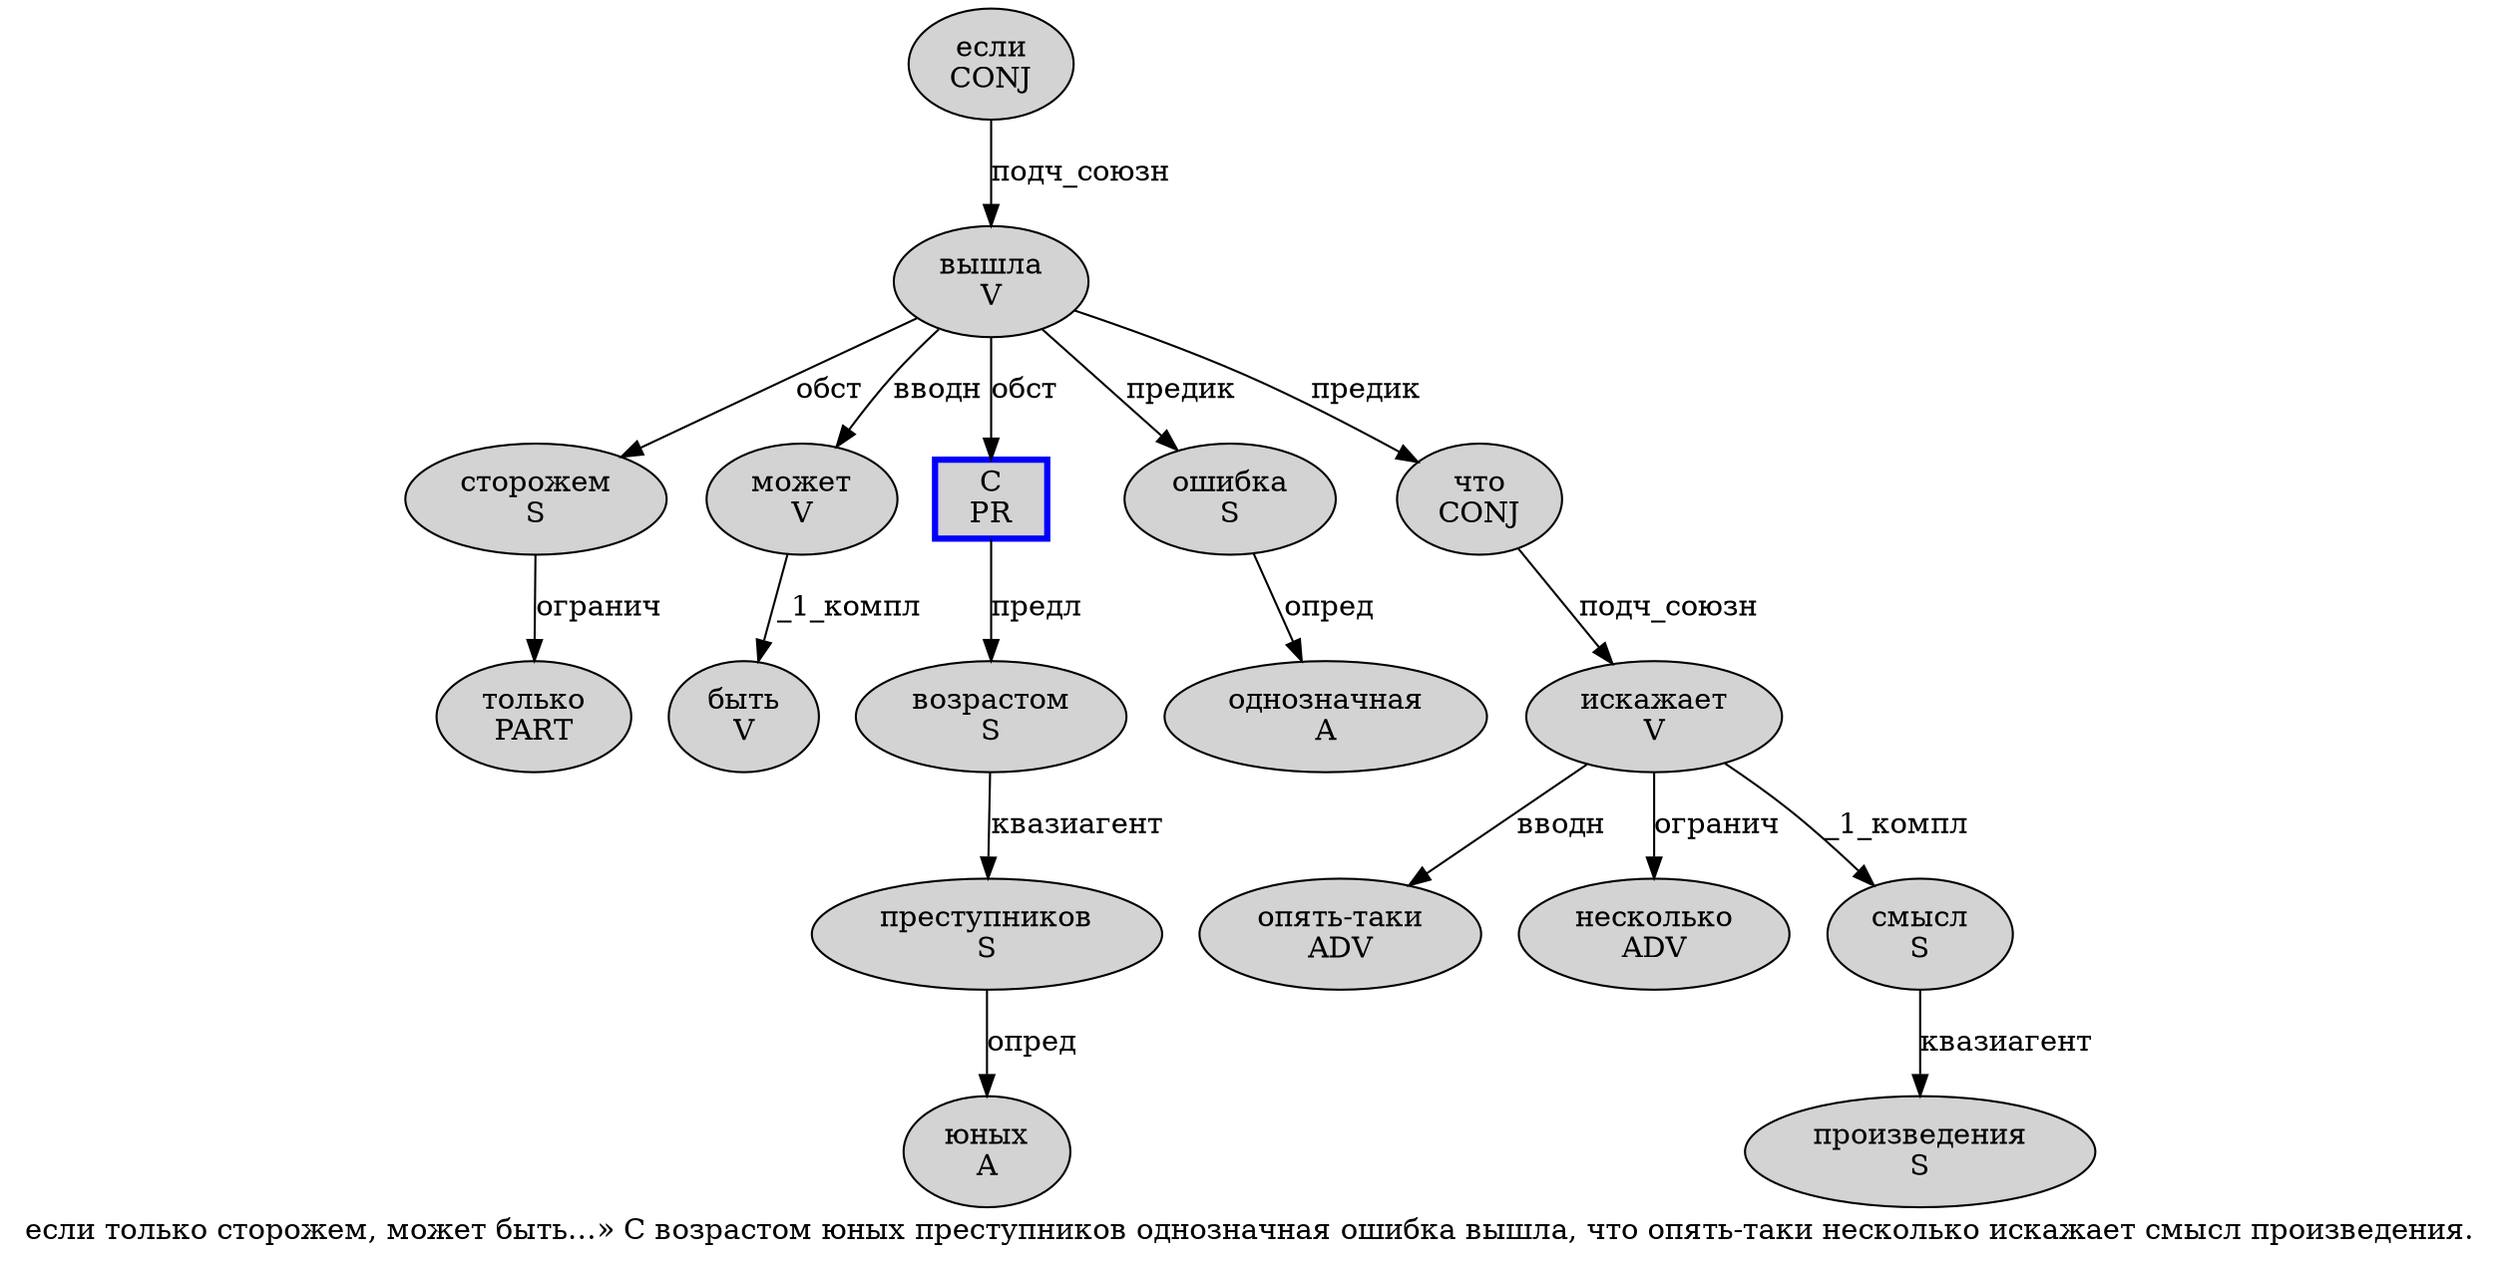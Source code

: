 digraph SENTENCE_3914 {
	graph [label="если только сторожем, может быть…» С возрастом юных преступников однозначная ошибка вышла, что опять-таки несколько искажает смысл произведения."]
	node [style=filled]
		0 [label="если
CONJ" color="" fillcolor=lightgray penwidth=1 shape=ellipse]
		1 [label="только
PART" color="" fillcolor=lightgray penwidth=1 shape=ellipse]
		2 [label="сторожем
S" color="" fillcolor=lightgray penwidth=1 shape=ellipse]
		4 [label="может
V" color="" fillcolor=lightgray penwidth=1 shape=ellipse]
		5 [label="быть
V" color="" fillcolor=lightgray penwidth=1 shape=ellipse]
		8 [label="С
PR" color=blue fillcolor=lightgray penwidth=3 shape=box]
		9 [label="возрастом
S" color="" fillcolor=lightgray penwidth=1 shape=ellipse]
		10 [label="юных
A" color="" fillcolor=lightgray penwidth=1 shape=ellipse]
		11 [label="преступников
S" color="" fillcolor=lightgray penwidth=1 shape=ellipse]
		12 [label="однозначная
A" color="" fillcolor=lightgray penwidth=1 shape=ellipse]
		13 [label="ошибка
S" color="" fillcolor=lightgray penwidth=1 shape=ellipse]
		14 [label="вышла
V" color="" fillcolor=lightgray penwidth=1 shape=ellipse]
		16 [label="что
CONJ" color="" fillcolor=lightgray penwidth=1 shape=ellipse]
		17 [label="опять-таки
ADV" color="" fillcolor=lightgray penwidth=1 shape=ellipse]
		18 [label="несколько
ADV" color="" fillcolor=lightgray penwidth=1 shape=ellipse]
		19 [label="искажает
V" color="" fillcolor=lightgray penwidth=1 shape=ellipse]
		20 [label="смысл
S" color="" fillcolor=lightgray penwidth=1 shape=ellipse]
		21 [label="произведения
S" color="" fillcolor=lightgray penwidth=1 shape=ellipse]
			8 -> 9 [label="предл"]
			9 -> 11 [label="квазиагент"]
			0 -> 14 [label="подч_союзн"]
			13 -> 12 [label="опред"]
			2 -> 1 [label="огранич"]
			11 -> 10 [label="опред"]
			4 -> 5 [label="_1_компл"]
			16 -> 19 [label="подч_союзн"]
			14 -> 2 [label="обст"]
			14 -> 4 [label="вводн"]
			14 -> 8 [label="обст"]
			14 -> 13 [label="предик"]
			14 -> 16 [label="предик"]
			20 -> 21 [label="квазиагент"]
			19 -> 17 [label="вводн"]
			19 -> 18 [label="огранич"]
			19 -> 20 [label="_1_компл"]
}